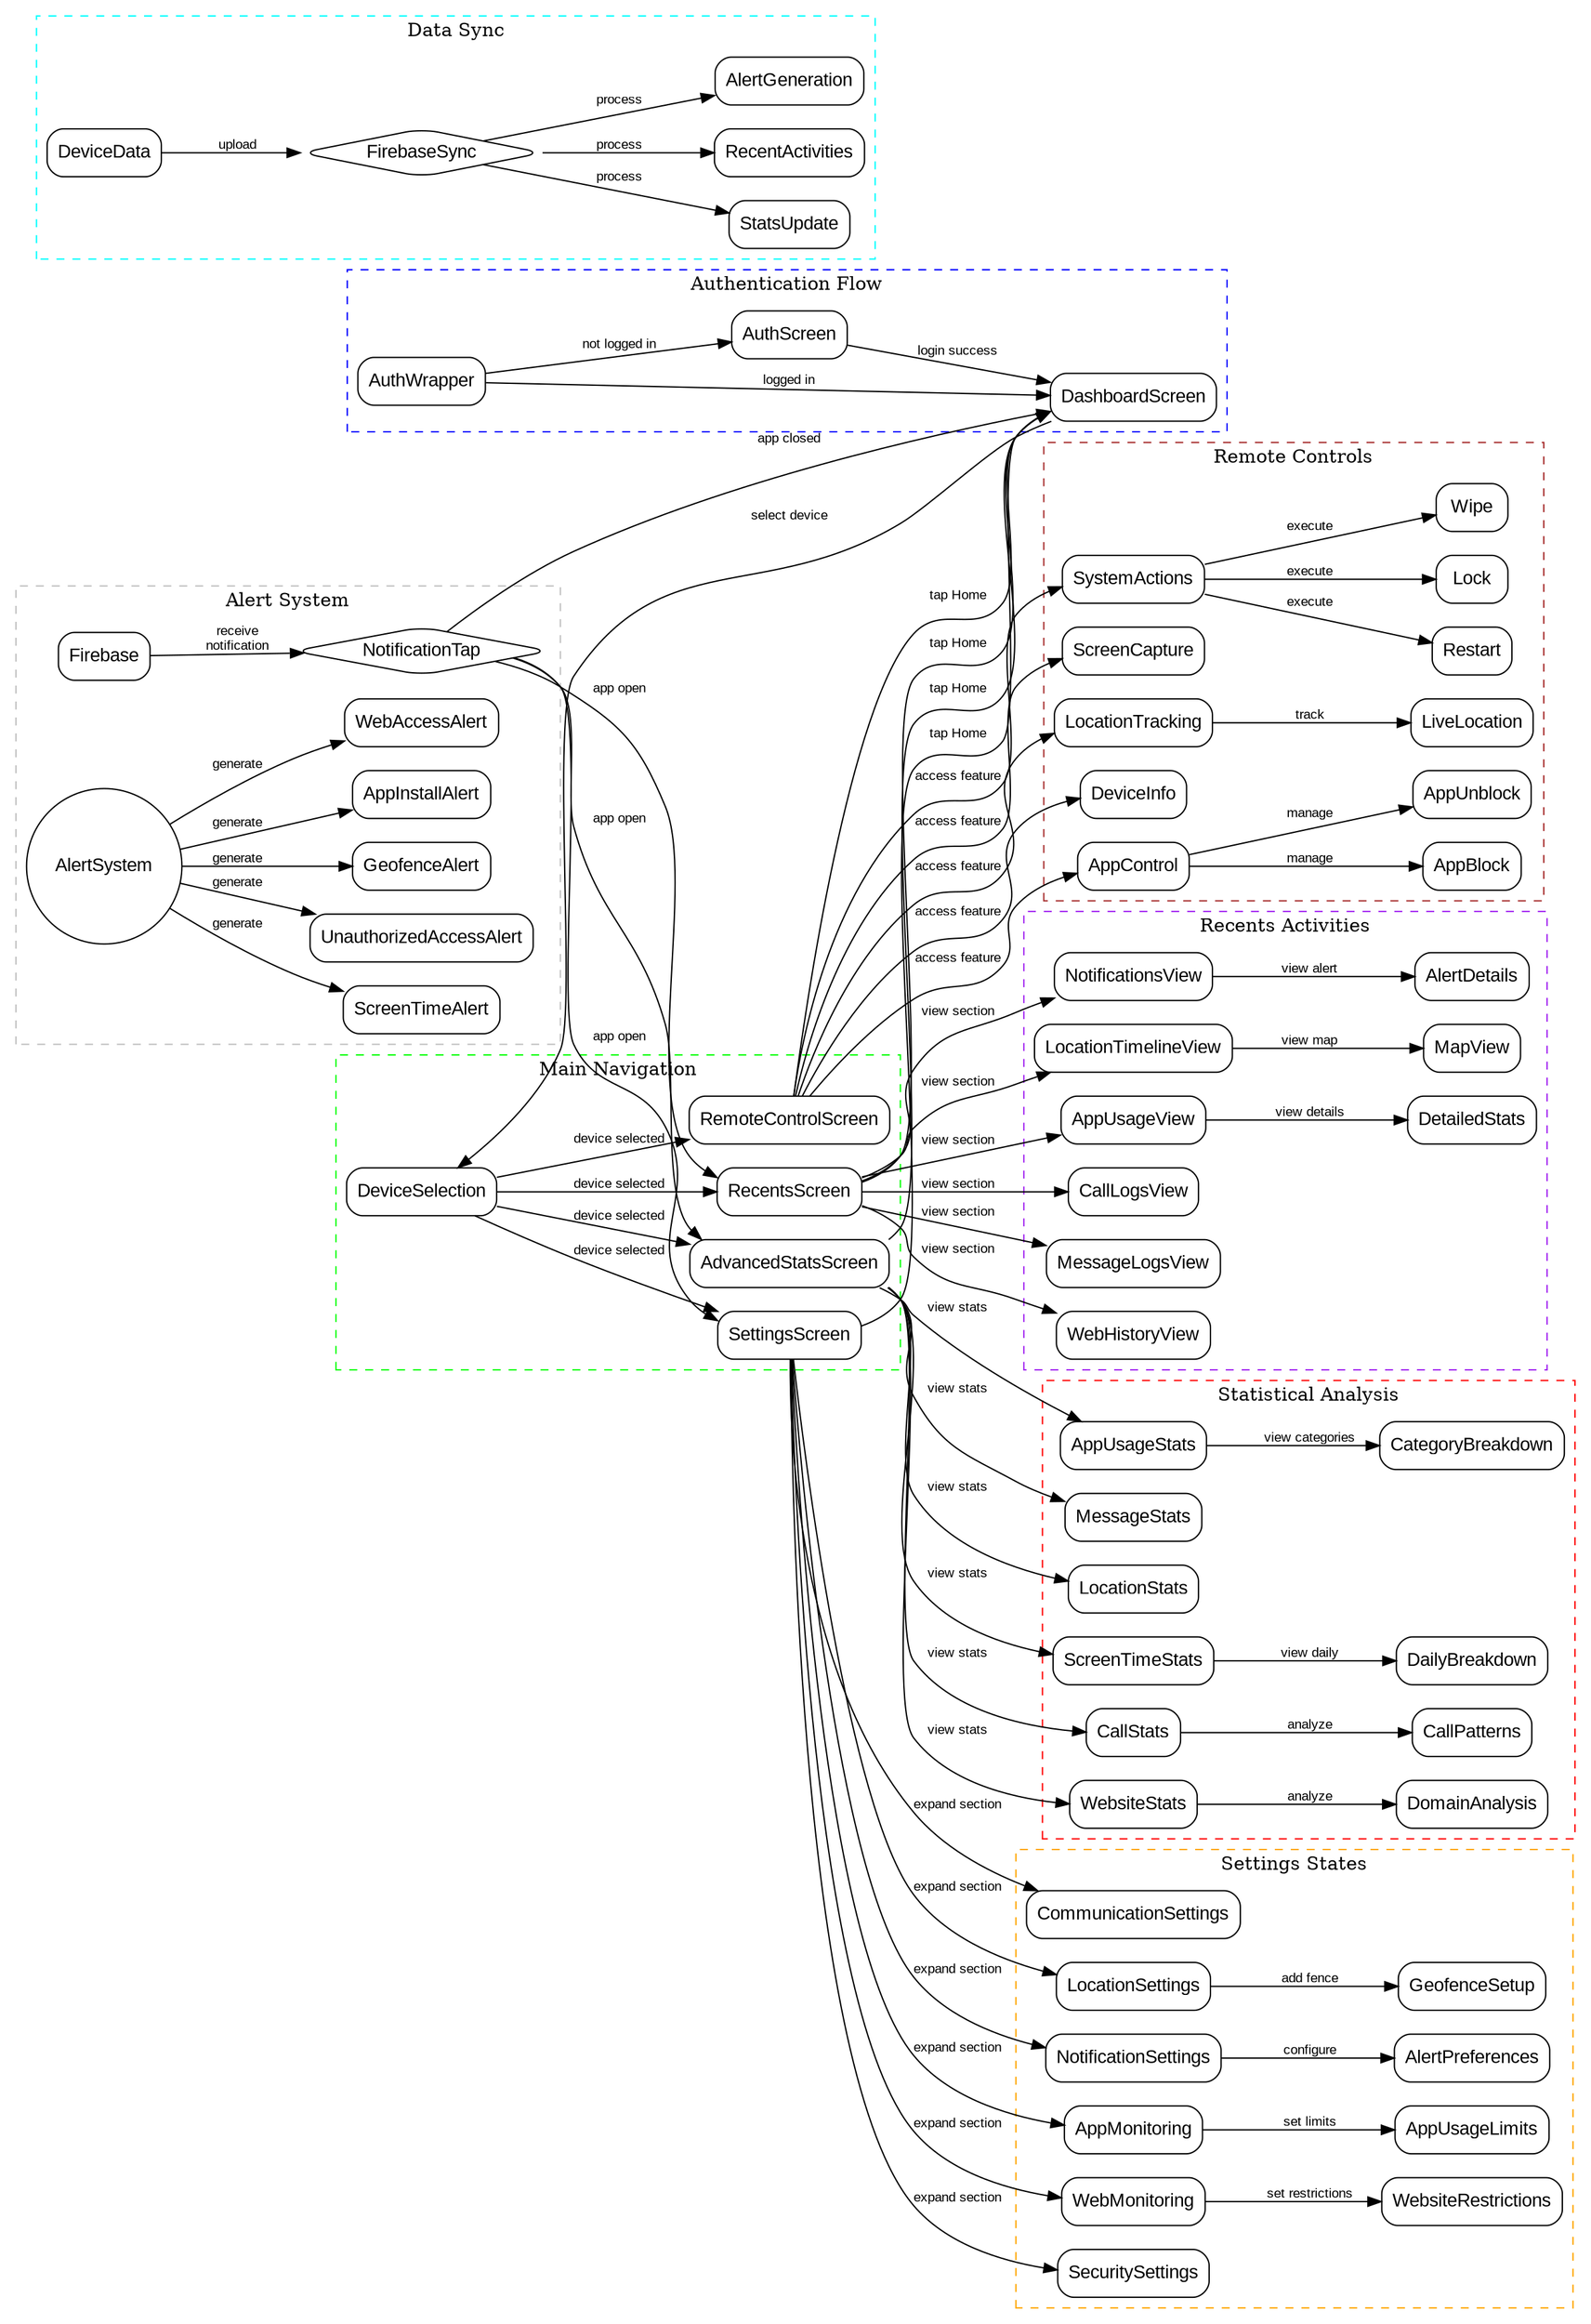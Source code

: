digraph AppStateChart {
    rankdir=LR;
    node [shape=rectangle, style=rounded, fontname="Arial"];
    edge [fontname="Arial", fontsize=10];

    // Authentication States
    subgraph cluster_auth {
        label="Authentication Flow";
        style=dashed;
        color=blue;
        
        AuthWrapper -> AuthScreen [label="not logged in"];
        AuthWrapper -> DashboardScreen [label="logged in"];
        AuthScreen -> DashboardScreen [label="login success"];
    }

    // Main Navigation Flow with Device Selection
    subgraph cluster_main {
        label="Main Navigation";
        style=dashed;
        color=green;
        
        DashboardScreen -> DeviceSelection [label="select device"];
        DeviceSelection -> {
            RecentsScreen
            RemoteControlScreen
            AdvancedStatsScreen
            SettingsScreen
        } [label="device selected"];

        // Navigation Bar Flow
        RecentsScreen -> DashboardScreen [label="tap Home"];
        RemoteControlScreen -> DashboardScreen [label="tap Home"];
        AdvancedStatsScreen -> DashboardScreen [label="tap Home"];
        SettingsScreen -> DashboardScreen [label="tap Home"];
    }

    // Settings States with Expanded Features
    subgraph cluster_settings {
        label="Settings States";
        style=dashed;
        color=orange;
        
        SettingsScreen -> {
            CommunicationSettings
            LocationSettings
            NotificationSettings
            AppMonitoring
            WebMonitoring
            SecuritySettings
        } [label="expand section"];

        // Settings Actions
        AppMonitoring -> AppUsageLimits [label="set limits"];
        LocationSettings -> GeofenceSetup [label="add fence"];
        WebMonitoring -> WebsiteRestrictions [label="set restrictions"];
        NotificationSettings -> AlertPreferences [label="configure"];
    }

    // Recents Screen with Detailed States
    subgraph cluster_recents {
        label="Recents Activities";
        style=dashed;
        color=purple;
        
        RecentsScreen -> {
            NotificationsView
            LocationTimelineView
            AppUsageView
            CallLogsView
            MessageLogsView
            WebHistoryView
        } [label="view section"];

        // Detailed Views
        LocationTimelineView -> MapView [label="view map"];
        AppUsageView -> DetailedStats [label="view details"];
        NotificationsView -> AlertDetails [label="view alert"];
    }

    // Stats Screen with Enhanced Metrics
    subgraph cluster_stats {
        label="Statistical Analysis";
        style=dashed;
        color=red;
        
        AdvancedStatsScreen -> {
            ScreenTimeStats
            CallStats
            WebsiteStats
            AppUsageStats
            MessageStats
            LocationStats
        } [label="view stats"];

        // Detailed Analytics
        ScreenTimeStats -> DailyBreakdown [label="view daily"];
        CallStats -> CallPatterns [label="analyze"];
        WebsiteStats -> DomainAnalysis [label="analyze"];
        AppUsageStats -> CategoryBreakdown [label="view categories"];
    }

    // Remote Control Features
    subgraph cluster_remote {
        label="Remote Controls";
        style=dashed;
        color=brown;
        
        RemoteControlScreen -> {
            AppControl
            LocationTracking
            ScreenCapture
            DeviceInfo
            SystemActions
        } [label="access feature"];

        // Remote Actions
        AppControl -> {AppBlock, AppUnblock} [label="manage"];
        LocationTracking -> LiveLocation [label="track"];
        SystemActions -> {Restart, Lock, Wipe} [label="execute"];
    }

    // Notification System
    subgraph cluster_notifications {
        label="Alert System";
        style=dashed;
        color=gray;
        
        NotificationTap [shape=diamond];
        Firebase -> NotificationTap [label="receive\nnotification"];
        NotificationTap -> DashboardScreen [label="app closed"];
        NotificationTap -> {
            RecentsScreen
            SettingsScreen
            AdvancedStatsScreen
        } [label="app open"];

        // Alert Types
        AlertSystem [shape=circle];
        AlertSystem -> {
            GeofenceAlert
            AppInstallAlert
            WebAccessAlert
            ScreenTimeAlert
            UnauthorizedAccessAlert
        } [label="generate"];
    }

    // Data Synchronization
    subgraph cluster_sync {
        label="Data Sync";
        style=dashed;
        color=cyan;
        
        FirebaseSync [shape=diamond];
        DeviceData -> FirebaseSync [label="upload"];
        FirebaseSync -> {
            StatsUpdate
            RecentActivities
            AlertGeneration
        } [label="process"];
    }
}